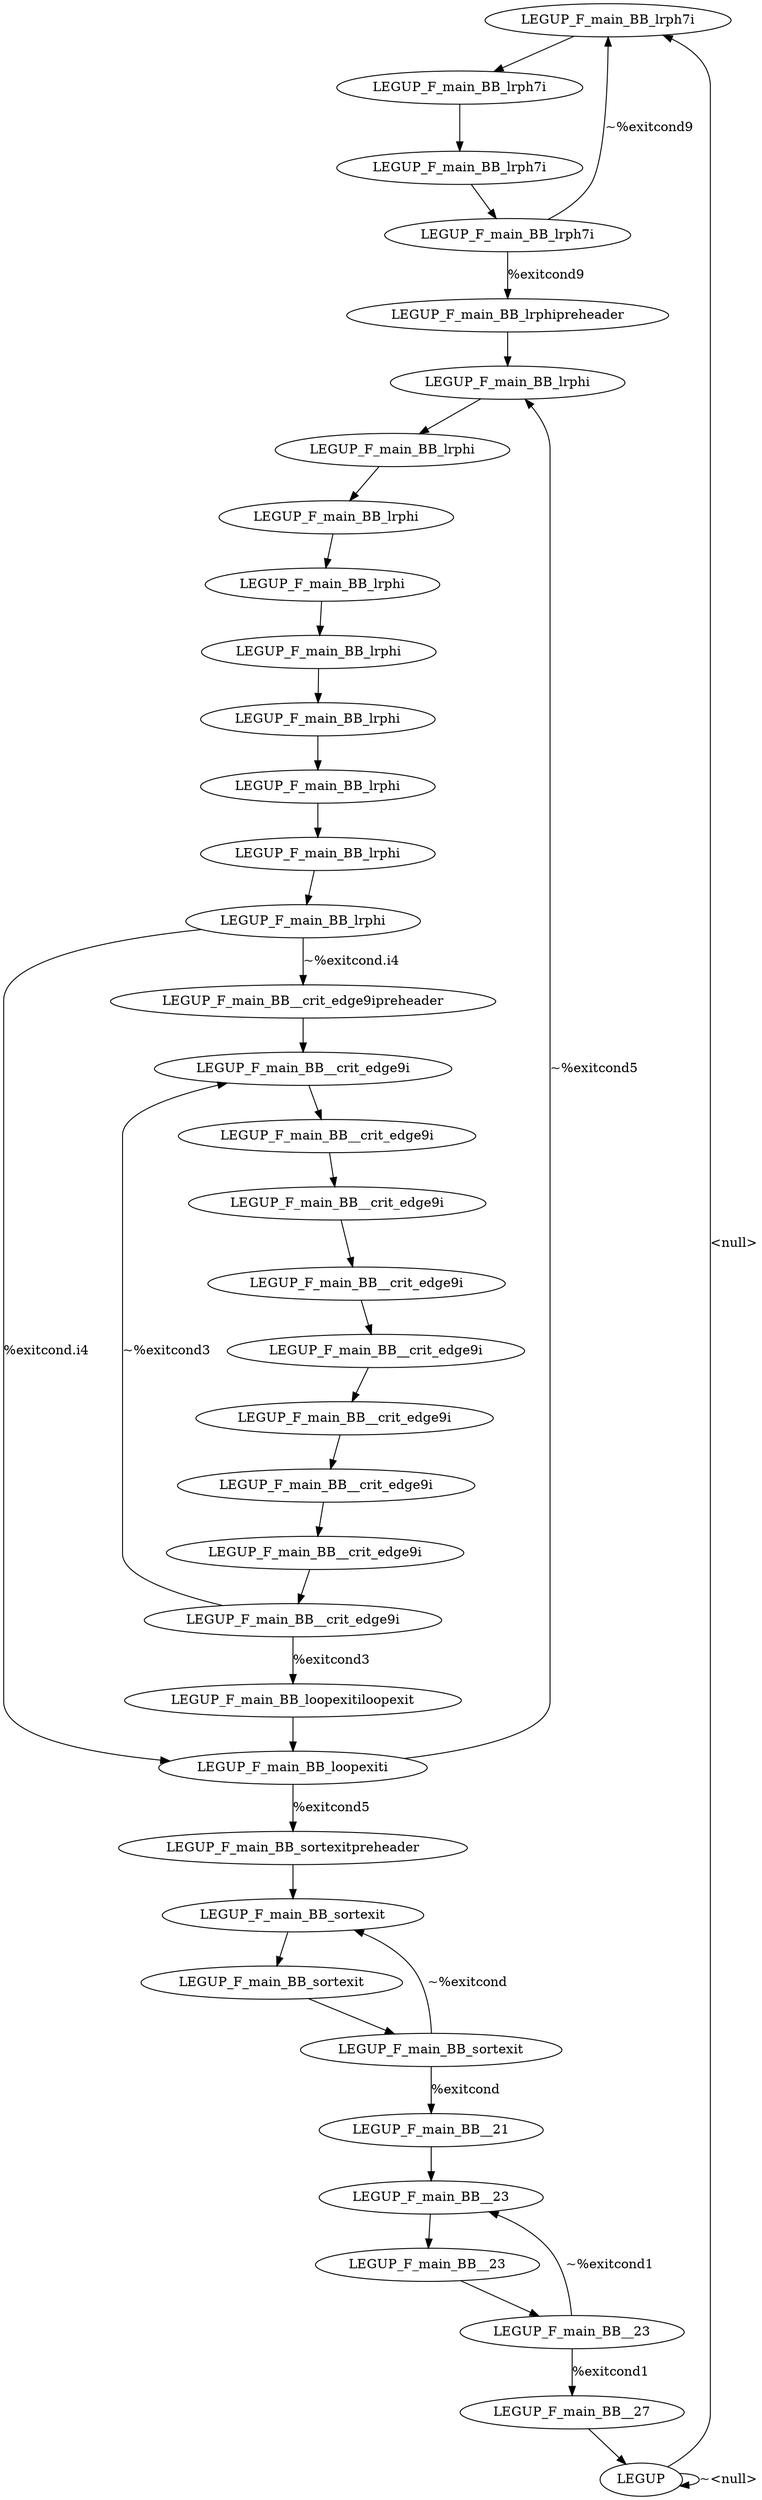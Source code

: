 digraph {
Node0x416c480[label="LEGUP_F_main_BB_lrph7i"];
Node0x416c2e0[label="LEGUP"];
Node0x416c2e0 -> Node0x416c480[label="<null>"];
Node0x416c2e0 -> Node0x416c2e0[label="~<null>"];
Node0x417d3b0[label="LEGUP_F_main_BB_lrph7i"];
Node0x416c480 -> Node0x417d3b0;
Node0x417d480[label="LEGUP_F_main_BB_lrph7i"];
Node0x417d3b0 -> Node0x417d480;
Node0x417d550[label="LEGUP_F_main_BB_lrph7i"];
Node0x417d480 -> Node0x417d550;
Node0x417d620[label="LEGUP_F_main_BB_lrphipreheader"];
Node0x417d550 -> Node0x417d620[label="%exitcond9"];
Node0x417d550 -> Node0x416c480[label="~%exitcond9"];
Node0x417d960[label="LEGUP_F_main_BB_lrphi"];
Node0x417d620 -> Node0x417d960;
Node0x417d7c0[label="LEGUP_F_main_BB_loopexiti"];
Node0x417d6f0[label="LEGUP_F_main_BB_loopexitiloopexit"];
Node0x417d6f0 -> Node0x417d7c0;
Node0x417d890[label="LEGUP_F_main_BB_sortexitpreheader"];
Node0x417d7c0 -> Node0x417d890[label="%exitcond5"];
Node0x417d7c0 -> Node0x417d960[label="~%exitcond5"];
Node0x417ecc0[label="LEGUP_F_main_BB_sortexit"];
Node0x417d890 -> Node0x417ecc0;
Node0x417da30[label="LEGUP_F_main_BB_lrphi"];
Node0x417d960 -> Node0x417da30;
Node0x417db00[label="LEGUP_F_main_BB_lrphi"];
Node0x417da30 -> Node0x417db00;
Node0x417dbd0[label="LEGUP_F_main_BB_lrphi"];
Node0x417db00 -> Node0x417dbd0;
Node0x417dca0[label="LEGUP_F_main_BB_lrphi"];
Node0x417dbd0 -> Node0x417dca0;
Node0x417dd70[label="LEGUP_F_main_BB_lrphi"];
Node0x417dca0 -> Node0x417dd70;
Node0x417de40[label="LEGUP_F_main_BB_lrphi"];
Node0x417dd70 -> Node0x417de40;
Node0x417df10[label="LEGUP_F_main_BB_lrphi"];
Node0x417de40 -> Node0x417df10;
Node0x417dfe0[label="LEGUP_F_main_BB_lrphi"];
Node0x417df10 -> Node0x417dfe0;
Node0x417dfe0 -> Node0x417d7c0[label="%exitcond.i4"];
Node0x417e0b0[label="LEGUP_F_main_BB__crit_edge9ipreheader"];
Node0x417dfe0 -> Node0x417e0b0[label="~%exitcond.i4"];
Node0x417e180[label="LEGUP_F_main_BB__crit_edge9i"];
Node0x417e0b0 -> Node0x417e180;
Node0x417e250[label="LEGUP_F_main_BB__crit_edge9i"];
Node0x417e180 -> Node0x417e250;
Node0x417e320[label="LEGUP_F_main_BB__crit_edge9i"];
Node0x417e250 -> Node0x417e320;
Node0x417e3f0[label="LEGUP_F_main_BB__crit_edge9i"];
Node0x417e320 -> Node0x417e3f0;
Node0x417e4c0[label="LEGUP_F_main_BB__crit_edge9i"];
Node0x417e3f0 -> Node0x417e4c0;
Node0x417e590[label="LEGUP_F_main_BB__crit_edge9i"];
Node0x417e4c0 -> Node0x417e590;
Node0x417e660[label="LEGUP_F_main_BB__crit_edge9i"];
Node0x417e590 -> Node0x417e660;
Node0x417e770[label="LEGUP_F_main_BB__crit_edge9i"];
Node0x417e660 -> Node0x417e770;
Node0x417e880[label="LEGUP_F_main_BB__crit_edge9i"];
Node0x417e770 -> Node0x417e880;
Node0x417e880 -> Node0x417d6f0[label="%exitcond3"];
Node0x417e880 -> Node0x417e180[label="~%exitcond3"];
Node0x417edd0[label="LEGUP_F_main_BB_sortexit"];
Node0x417ecc0 -> Node0x417edd0;
Node0x417eee0[label="LEGUP_F_main_BB_sortexit"];
Node0x417edd0 -> Node0x417eee0;
Node0x417eff0[label="LEGUP_F_main_BB__21"];
Node0x417eee0 -> Node0x417eff0[label="%exitcond"];
Node0x417eee0 -> Node0x417ecc0[label="~%exitcond"];
Node0x417f100[label="LEGUP_F_main_BB__23"];
Node0x417eff0 -> Node0x417f100;
Node0x417f210[label="LEGUP_F_main_BB__23"];
Node0x417f100 -> Node0x417f210;
Node0x417f320[label="LEGUP_F_main_BB__23"];
Node0x417f210 -> Node0x417f320;
Node0x417f430[label="LEGUP_F_main_BB__27"];
Node0x417f320 -> Node0x417f430[label="%exitcond1"];
Node0x417f320 -> Node0x417f100[label="~%exitcond1"];
Node0x417f430 -> Node0x416c2e0;
}
